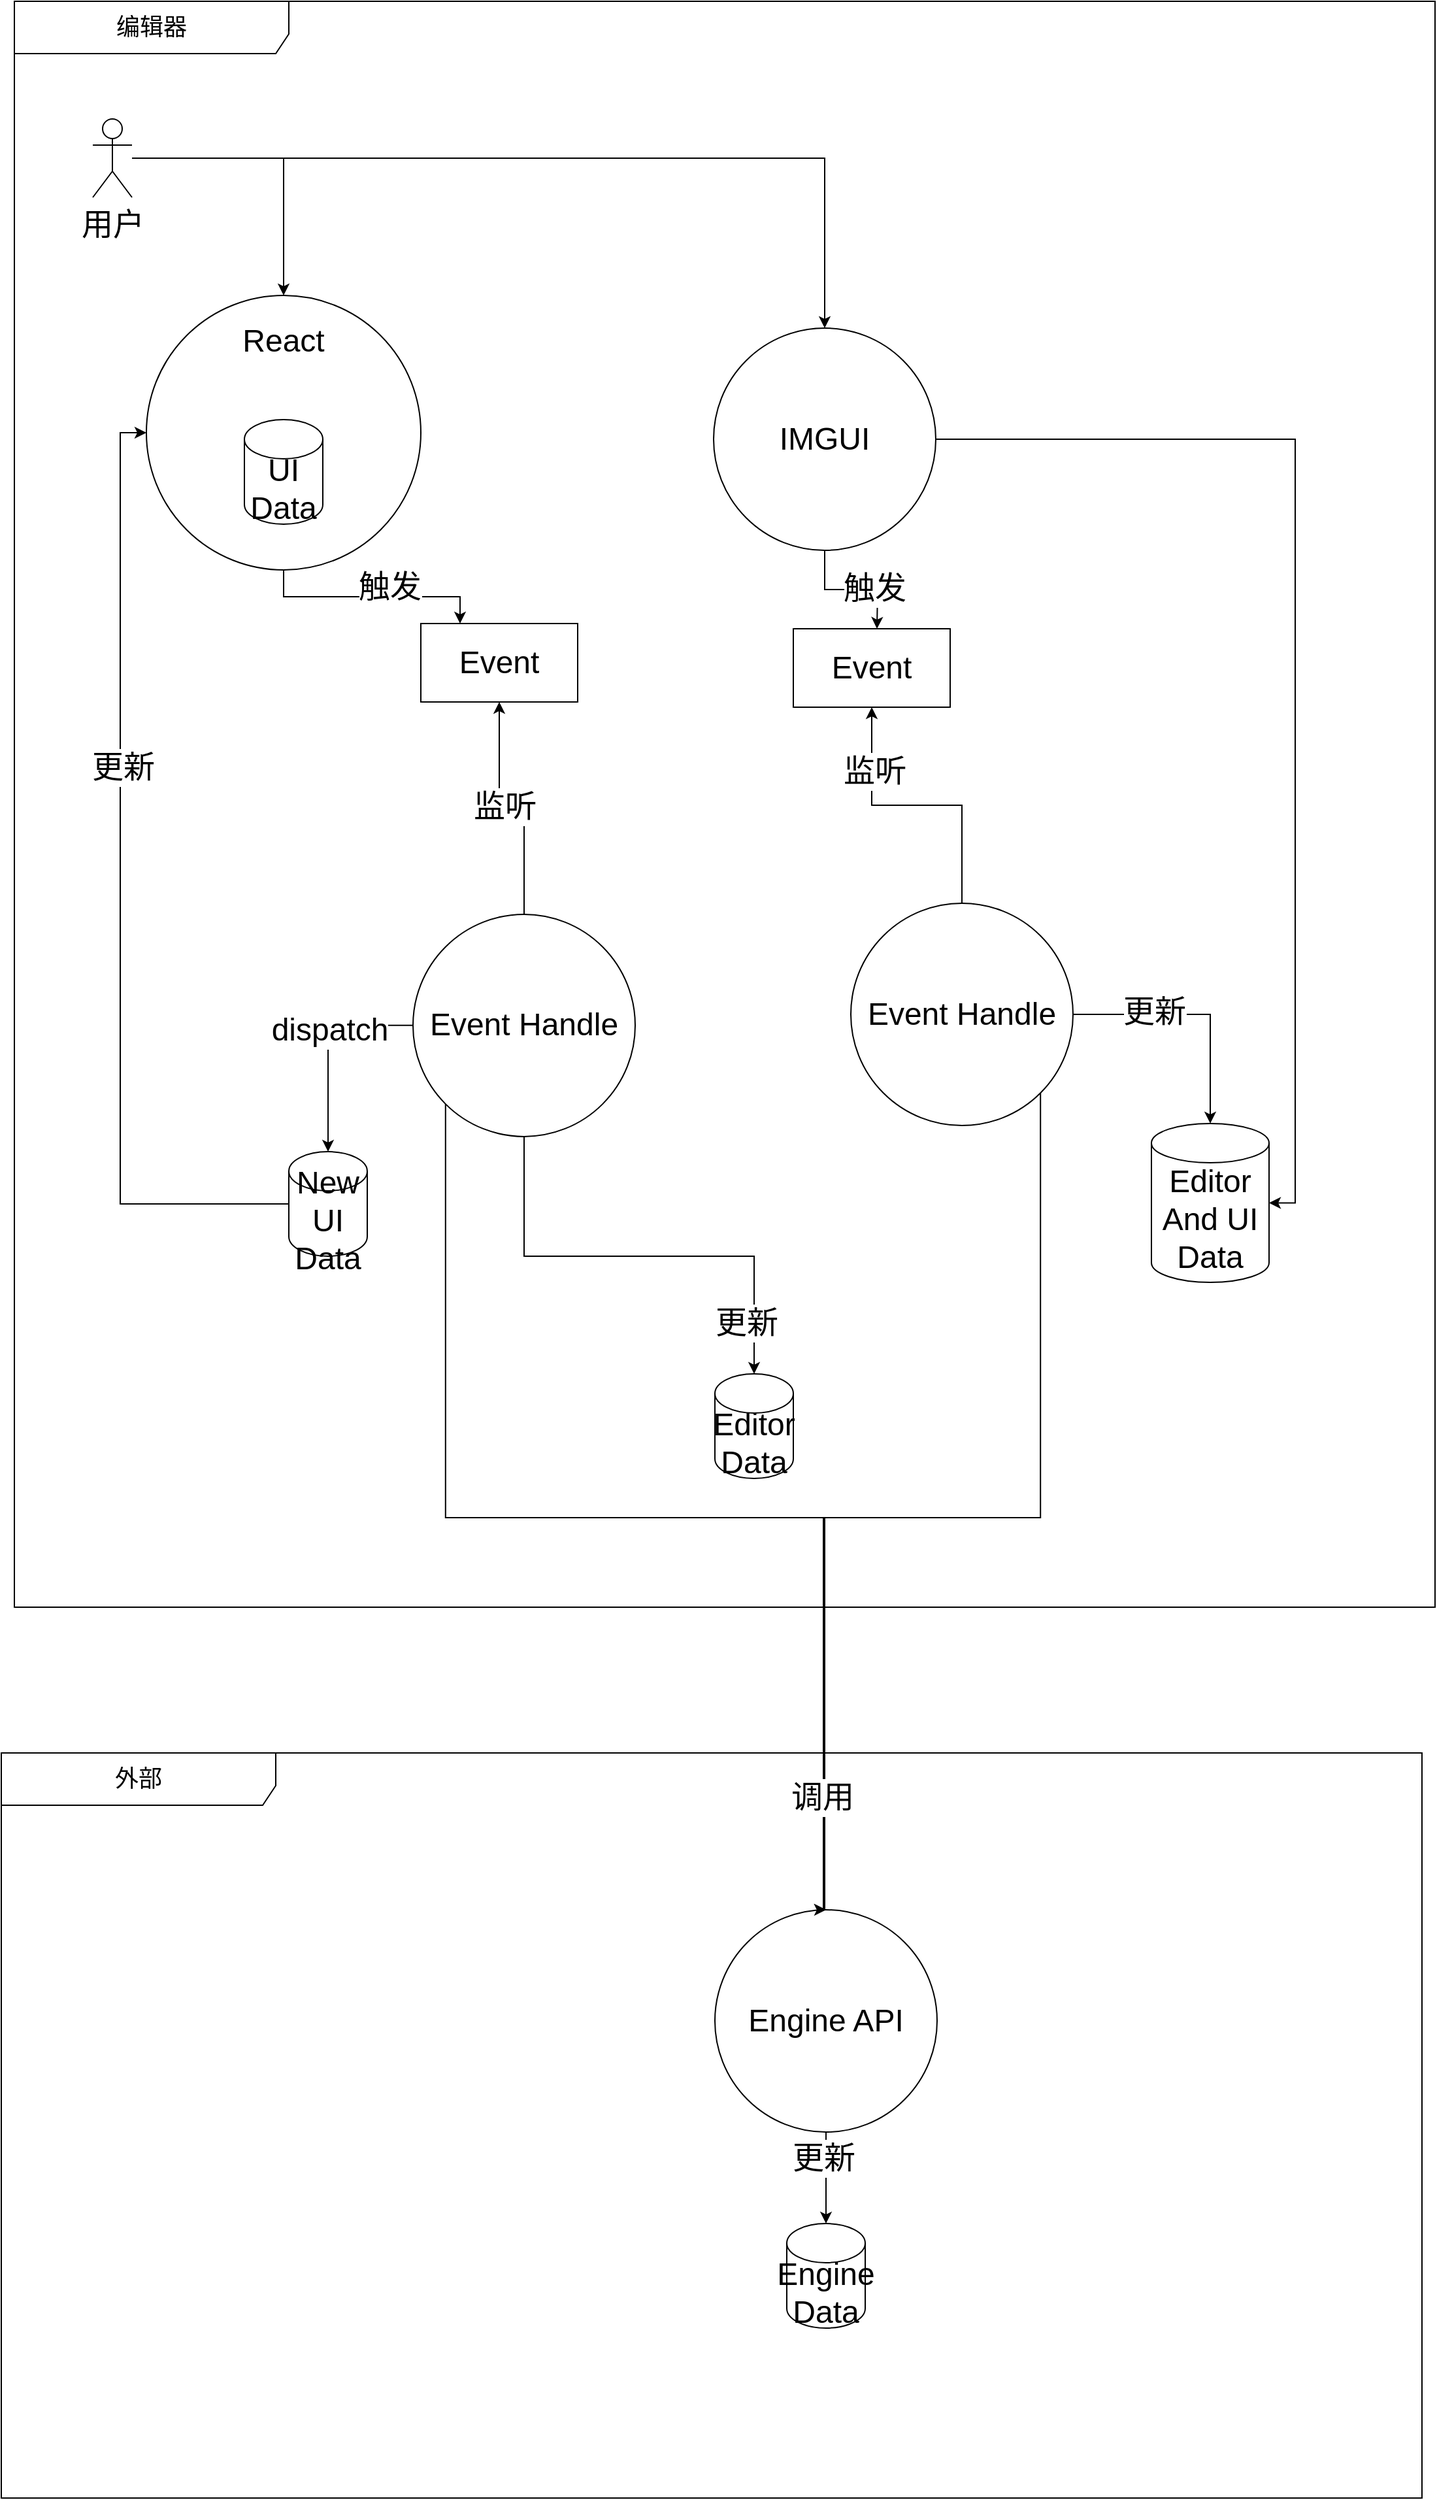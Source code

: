 <mxfile version="14.6.13" type="device"><diagram id="R2bCPOjMHbOF8_TQscE4" name="第 1 页"><mxGraphModel dx="4175" dy="2129" grid="1" gridSize="10" guides="1" tooltips="1" connect="1" arrows="1" fold="1" page="1" pageScale="1" pageWidth="827" pageHeight="1169" math="0" shadow="0"><root><mxCell id="0"/><mxCell id="1" parent="0"/><mxCell id="PAdDPYFCobTTaNzkYg6t-57" value="外部" style="shape=umlFrame;whiteSpace=wrap;html=1;width=210;height=40;fontSize=18;" vertex="1" parent="1"><mxGeometry x="-2380" y="1190" width="1087" height="570" as="geometry"/></mxCell><mxCell id="PAdDPYFCobTTaNzkYg6t-56" value="编辑器" style="shape=umlFrame;whiteSpace=wrap;html=1;width=210;height=40;fontSize=18;" vertex="1" parent="1"><mxGeometry x="-2370" y="-150" width="1087" height="1228.5" as="geometry"/></mxCell><mxCell id="PAdDPYFCobTTaNzkYg6t-16" style="edgeStyle=orthogonalEdgeStyle;rounded=0;orthogonalLoop=1;jettySize=auto;html=1;fontSize=24;entryX=0.25;entryY=0;entryDx=0;entryDy=0;" edge="1" parent="1" source="PAdDPYFCobTTaNzkYg6t-2" target="PAdDPYFCobTTaNzkYg6t-15"><mxGeometry relative="1" as="geometry"/></mxCell><mxCell id="PAdDPYFCobTTaNzkYg6t-2" value="" style="ellipse;whiteSpace=wrap;html=1;aspect=fixed;fontSize=24;" vertex="1" parent="1"><mxGeometry x="-2269" y="75" width="210" height="210" as="geometry"/></mxCell><mxCell id="PAdDPYFCobTTaNzkYg6t-17" style="edgeStyle=orthogonalEdgeStyle;rounded=0;orthogonalLoop=1;jettySize=auto;html=1;fontSize=24;" edge="1" parent="1" source="PAdDPYFCobTTaNzkYg6t-3"><mxGeometry relative="1" as="geometry"><mxPoint x="-1710" y="330" as="targetPoint"/></mxGeometry></mxCell><mxCell id="PAdDPYFCobTTaNzkYg6t-18" value="触发" style="edgeLabel;html=1;align=center;verticalAlign=middle;resizable=0;points=[];fontSize=24;" vertex="1" connectable="0" parent="PAdDPYFCobTTaNzkYg6t-17"><mxGeometry x="0.358" y="1" relative="1" as="geometry"><mxPoint as="offset"/></mxGeometry></mxCell><mxCell id="PAdDPYFCobTTaNzkYg6t-49" style="edgeStyle=orthogonalEdgeStyle;rounded=0;orthogonalLoop=1;jettySize=auto;html=1;entryX=1;entryY=0.5;entryDx=0;entryDy=0;entryPerimeter=0;fontSize=24;" edge="1" parent="1" source="PAdDPYFCobTTaNzkYg6t-3" target="PAdDPYFCobTTaNzkYg6t-45"><mxGeometry relative="1" as="geometry"/></mxCell><mxCell id="PAdDPYFCobTTaNzkYg6t-3" value="IMGUI" style="ellipse;whiteSpace=wrap;html=1;aspect=fixed;fontSize=24;" vertex="1" parent="1"><mxGeometry x="-1835" y="100" width="170" height="170" as="geometry"/></mxCell><mxCell id="PAdDPYFCobTTaNzkYg6t-19" style="edgeStyle=orthogonalEdgeStyle;rounded=0;orthogonalLoop=1;jettySize=auto;html=1;entryX=0.5;entryY=1;entryDx=0;entryDy=0;fontSize=24;" edge="1" parent="1" source="PAdDPYFCobTTaNzkYg6t-4" target="PAdDPYFCobTTaNzkYg6t-15"><mxGeometry relative="1" as="geometry"/></mxCell><mxCell id="PAdDPYFCobTTaNzkYg6t-20" value="监听" style="edgeLabel;html=1;align=center;verticalAlign=middle;resizable=0;points=[];fontSize=24;" vertex="1" connectable="0" parent="PAdDPYFCobTTaNzkYg6t-19"><mxGeometry x="0.066" y="-1" relative="1" as="geometry"><mxPoint as="offset"/></mxGeometry></mxCell><mxCell id="PAdDPYFCobTTaNzkYg6t-24" style="edgeStyle=orthogonalEdgeStyle;rounded=0;orthogonalLoop=1;jettySize=auto;html=1;entryX=0.5;entryY=0;entryDx=0;entryDy=0;entryPerimeter=0;fontSize=24;" edge="1" parent="1" source="PAdDPYFCobTTaNzkYg6t-4" target="PAdDPYFCobTTaNzkYg6t-23"><mxGeometry relative="1" as="geometry"/></mxCell><mxCell id="PAdDPYFCobTTaNzkYg6t-25" value="dispatch" style="edgeLabel;html=1;align=center;verticalAlign=middle;resizable=0;points=[];fontSize=24;" vertex="1" connectable="0" parent="PAdDPYFCobTTaNzkYg6t-24"><mxGeometry x="-0.207" y="3" relative="1" as="geometry"><mxPoint as="offset"/></mxGeometry></mxCell><mxCell id="PAdDPYFCobTTaNzkYg6t-34" style="edgeStyle=orthogonalEdgeStyle;rounded=0;orthogonalLoop=1;jettySize=auto;html=1;fontSize=24;" edge="1" parent="1" source="PAdDPYFCobTTaNzkYg6t-4"><mxGeometry relative="1" as="geometry"><mxPoint x="-1804" y="900" as="targetPoint"/><Array as="points"><mxPoint x="-1980" y="810"/><mxPoint x="-1804" y="810"/></Array></mxGeometry></mxCell><mxCell id="PAdDPYFCobTTaNzkYg6t-35" value="更新" style="edgeLabel;html=1;align=center;verticalAlign=middle;resizable=0;points=[];fontSize=24;" vertex="1" connectable="0" parent="PAdDPYFCobTTaNzkYg6t-34"><mxGeometry x="-0.66" y="3" relative="1" as="geometry"><mxPoint x="167" y="81" as="offset"/></mxGeometry></mxCell><mxCell id="PAdDPYFCobTTaNzkYg6t-36" style="edgeStyle=orthogonalEdgeStyle;rounded=0;orthogonalLoop=1;jettySize=auto;html=1;entryX=0.5;entryY=0;entryDx=0;entryDy=0;fontSize=24;exitX=0;exitY=1;exitDx=0;exitDy=0;" edge="1" parent="1" source="PAdDPYFCobTTaNzkYg6t-4" target="PAdDPYFCobTTaNzkYg6t-33"><mxGeometry relative="1" as="geometry"><Array as="points"><mxPoint x="-2040" y="1010"/><mxPoint x="-1751" y="1010"/></Array></mxGeometry></mxCell><mxCell id="PAdDPYFCobTTaNzkYg6t-4" value="Event Handle" style="ellipse;whiteSpace=wrap;html=1;aspect=fixed;fontSize=24;" vertex="1" parent="1"><mxGeometry x="-2065" y="548.44" width="170" height="170" as="geometry"/></mxCell><mxCell id="PAdDPYFCobTTaNzkYg6t-13" style="edgeStyle=orthogonalEdgeStyle;rounded=0;orthogonalLoop=1;jettySize=auto;html=1;fontSize=24;" edge="1" parent="1" source="PAdDPYFCobTTaNzkYg6t-12" target="PAdDPYFCobTTaNzkYg6t-2"><mxGeometry relative="1" as="geometry"/></mxCell><mxCell id="PAdDPYFCobTTaNzkYg6t-14" style="edgeStyle=orthogonalEdgeStyle;rounded=0;orthogonalLoop=1;jettySize=auto;html=1;entryX=0.5;entryY=0;entryDx=0;entryDy=0;fontSize=24;" edge="1" parent="1" source="PAdDPYFCobTTaNzkYg6t-12" target="PAdDPYFCobTTaNzkYg6t-3"><mxGeometry relative="1" as="geometry"/></mxCell><mxCell id="PAdDPYFCobTTaNzkYg6t-12" value="用户" style="shape=umlActor;verticalLabelPosition=bottom;verticalAlign=top;html=1;outlineConnect=0;fontSize=24;" vertex="1" parent="1"><mxGeometry x="-2310" y="-60" width="30" height="60" as="geometry"/></mxCell><mxCell id="PAdDPYFCobTTaNzkYg6t-15" value="Event" style="rounded=0;whiteSpace=wrap;html=1;fontSize=24;" vertex="1" parent="1"><mxGeometry x="-2059" y="326" width="120" height="60" as="geometry"/></mxCell><mxCell id="PAdDPYFCobTTaNzkYg6t-26" style="edgeStyle=orthogonalEdgeStyle;rounded=0;orthogonalLoop=1;jettySize=auto;html=1;entryX=0;entryY=0.5;entryDx=0;entryDy=0;exitX=0;exitY=0.5;exitDx=0;exitDy=0;exitPerimeter=0;fontSize=24;" edge="1" parent="1" source="PAdDPYFCobTTaNzkYg6t-23" target="PAdDPYFCobTTaNzkYg6t-2"><mxGeometry relative="1" as="geometry"/></mxCell><mxCell id="PAdDPYFCobTTaNzkYg6t-28" value="更新" style="edgeLabel;html=1;align=center;verticalAlign=middle;resizable=0;points=[];fontSize=24;" vertex="1" connectable="0" parent="PAdDPYFCobTTaNzkYg6t-26"><mxGeometry x="0.252" y="-2" relative="1" as="geometry"><mxPoint y="-1" as="offset"/></mxGeometry></mxCell><mxCell id="PAdDPYFCobTTaNzkYg6t-23" value="New&lt;br style=&quot;font-size: 24px;&quot;&gt;UI Data" style="shape=cylinder3;whiteSpace=wrap;html=1;boundedLbl=1;backgroundOutline=1;size=15;fontSize=24;" vertex="1" parent="1"><mxGeometry x="-2160" y="730" width="60" height="80" as="geometry"/></mxCell><mxCell id="PAdDPYFCobTTaNzkYg6t-31" value="Editor Data" style="shape=cylinder3;whiteSpace=wrap;html=1;boundedLbl=1;backgroundOutline=1;size=15;fontSize=24;" vertex="1" parent="1"><mxGeometry x="-1834" y="900" width="60" height="80" as="geometry"/></mxCell><mxCell id="PAdDPYFCobTTaNzkYg6t-32" value="Engine Data" style="shape=cylinder3;whiteSpace=wrap;html=1;boundedLbl=1;backgroundOutline=1;size=15;fontSize=24;" vertex="1" parent="1"><mxGeometry x="-1779" y="1550" width="60" height="80" as="geometry"/></mxCell><mxCell id="PAdDPYFCobTTaNzkYg6t-37" style="edgeStyle=orthogonalEdgeStyle;rounded=0;orthogonalLoop=1;jettySize=auto;html=1;entryX=0.5;entryY=0;entryDx=0;entryDy=0;entryPerimeter=0;fontSize=24;" edge="1" parent="1" source="PAdDPYFCobTTaNzkYg6t-33" target="PAdDPYFCobTTaNzkYg6t-32"><mxGeometry relative="1" as="geometry"/></mxCell><mxCell id="PAdDPYFCobTTaNzkYg6t-38" value="更新" style="edgeLabel;html=1;align=center;verticalAlign=middle;resizable=0;points=[];fontSize=24;" vertex="1" connectable="0" parent="PAdDPYFCobTTaNzkYg6t-37"><mxGeometry x="-0.431" y="-2" relative="1" as="geometry"><mxPoint as="offset"/></mxGeometry></mxCell><mxCell id="PAdDPYFCobTTaNzkYg6t-33" value="Engine API" style="ellipse;whiteSpace=wrap;html=1;aspect=fixed;fontSize=24;" vertex="1" parent="1"><mxGeometry x="-1834" y="1310" width="170" height="170" as="geometry"/></mxCell><mxCell id="PAdDPYFCobTTaNzkYg6t-40" value="触发" style="edgeLabel;html=1;align=center;verticalAlign=middle;resizable=0;points=[];fontSize=24;" vertex="1" connectable="0" parent="1"><mxGeometry x="-1999" y="310" as="geometry"><mxPoint x="-84" y="-12" as="offset"/></mxGeometry></mxCell><mxCell id="PAdDPYFCobTTaNzkYg6t-43" style="edgeStyle=orthogonalEdgeStyle;rounded=0;orthogonalLoop=1;jettySize=auto;html=1;entryX=0.5;entryY=1;entryDx=0;entryDy=0;fontSize=24;" edge="1" parent="1" source="PAdDPYFCobTTaNzkYg6t-41" target="PAdDPYFCobTTaNzkYg6t-42"><mxGeometry relative="1" as="geometry"/></mxCell><mxCell id="PAdDPYFCobTTaNzkYg6t-44" value="监听" style="edgeLabel;html=1;align=center;verticalAlign=middle;resizable=0;points=[];fontSize=24;" vertex="1" connectable="0" parent="PAdDPYFCobTTaNzkYg6t-43"><mxGeometry x="0.557" y="-2" relative="1" as="geometry"><mxPoint as="offset"/></mxGeometry></mxCell><mxCell id="PAdDPYFCobTTaNzkYg6t-46" style="edgeStyle=orthogonalEdgeStyle;rounded=0;orthogonalLoop=1;jettySize=auto;html=1;entryX=0.5;entryY=0;entryDx=0;entryDy=0;entryPerimeter=0;fontSize=24;" edge="1" parent="1" source="PAdDPYFCobTTaNzkYg6t-41" target="PAdDPYFCobTTaNzkYg6t-45"><mxGeometry relative="1" as="geometry"/></mxCell><mxCell id="PAdDPYFCobTTaNzkYg6t-47" value="更新" style="edgeLabel;html=1;align=center;verticalAlign=middle;resizable=0;points=[];fontSize=24;" vertex="1" connectable="0" parent="PAdDPYFCobTTaNzkYg6t-46"><mxGeometry x="-0.355" y="2" relative="1" as="geometry"><mxPoint x="1" as="offset"/></mxGeometry></mxCell><mxCell id="PAdDPYFCobTTaNzkYg6t-52" style="edgeStyle=orthogonalEdgeStyle;rounded=0;orthogonalLoop=1;jettySize=auto;html=1;entryX=0.5;entryY=0;entryDx=0;entryDy=0;fontSize=24;exitX=1;exitY=1;exitDx=0;exitDy=0;" edge="1" parent="1" source="PAdDPYFCobTTaNzkYg6t-41" target="PAdDPYFCobTTaNzkYg6t-33"><mxGeometry relative="1" as="geometry"><Array as="points"><mxPoint x="-1585" y="1010"/><mxPoint x="-1750" y="1010"/></Array></mxGeometry></mxCell><mxCell id="PAdDPYFCobTTaNzkYg6t-53" value="调用" style="edgeLabel;html=1;align=center;verticalAlign=middle;resizable=0;points=[];fontSize=24;" vertex="1" connectable="0" parent="PAdDPYFCobTTaNzkYg6t-52"><mxGeometry x="0.78" y="-2" relative="1" as="geometry"><mxPoint as="offset"/></mxGeometry></mxCell><mxCell id="PAdDPYFCobTTaNzkYg6t-41" value="Event Handle" style="ellipse;whiteSpace=wrap;html=1;aspect=fixed;fontSize=24;" vertex="1" parent="1"><mxGeometry x="-1730" y="540" width="170" height="170" as="geometry"/></mxCell><mxCell id="PAdDPYFCobTTaNzkYg6t-42" value="Event" style="rounded=0;whiteSpace=wrap;html=1;fontSize=24;" vertex="1" parent="1"><mxGeometry x="-1774" y="330" width="120" height="60" as="geometry"/></mxCell><mxCell id="PAdDPYFCobTTaNzkYg6t-45" value="Editor And UI Data" style="shape=cylinder3;whiteSpace=wrap;html=1;boundedLbl=1;backgroundOutline=1;size=15;fontSize=24;" vertex="1" parent="1"><mxGeometry x="-1500" y="708.44" width="90" height="121.56" as="geometry"/></mxCell><mxCell id="PAdDPYFCobTTaNzkYg6t-54" value="UI Data" style="shape=cylinder3;whiteSpace=wrap;html=1;boundedLbl=1;backgroundOutline=1;size=15;fontSize=24;" vertex="1" parent="1"><mxGeometry x="-2194" y="170" width="60" height="80" as="geometry"/></mxCell><mxCell id="PAdDPYFCobTTaNzkYg6t-55" value="React" style="text;html=1;strokeColor=none;fillColor=none;align=center;verticalAlign=middle;whiteSpace=wrap;rounded=0;fontSize=24;" vertex="1" parent="1"><mxGeometry x="-2184" y="100" width="40" height="20" as="geometry"/></mxCell></root></mxGraphModel></diagram></mxfile>